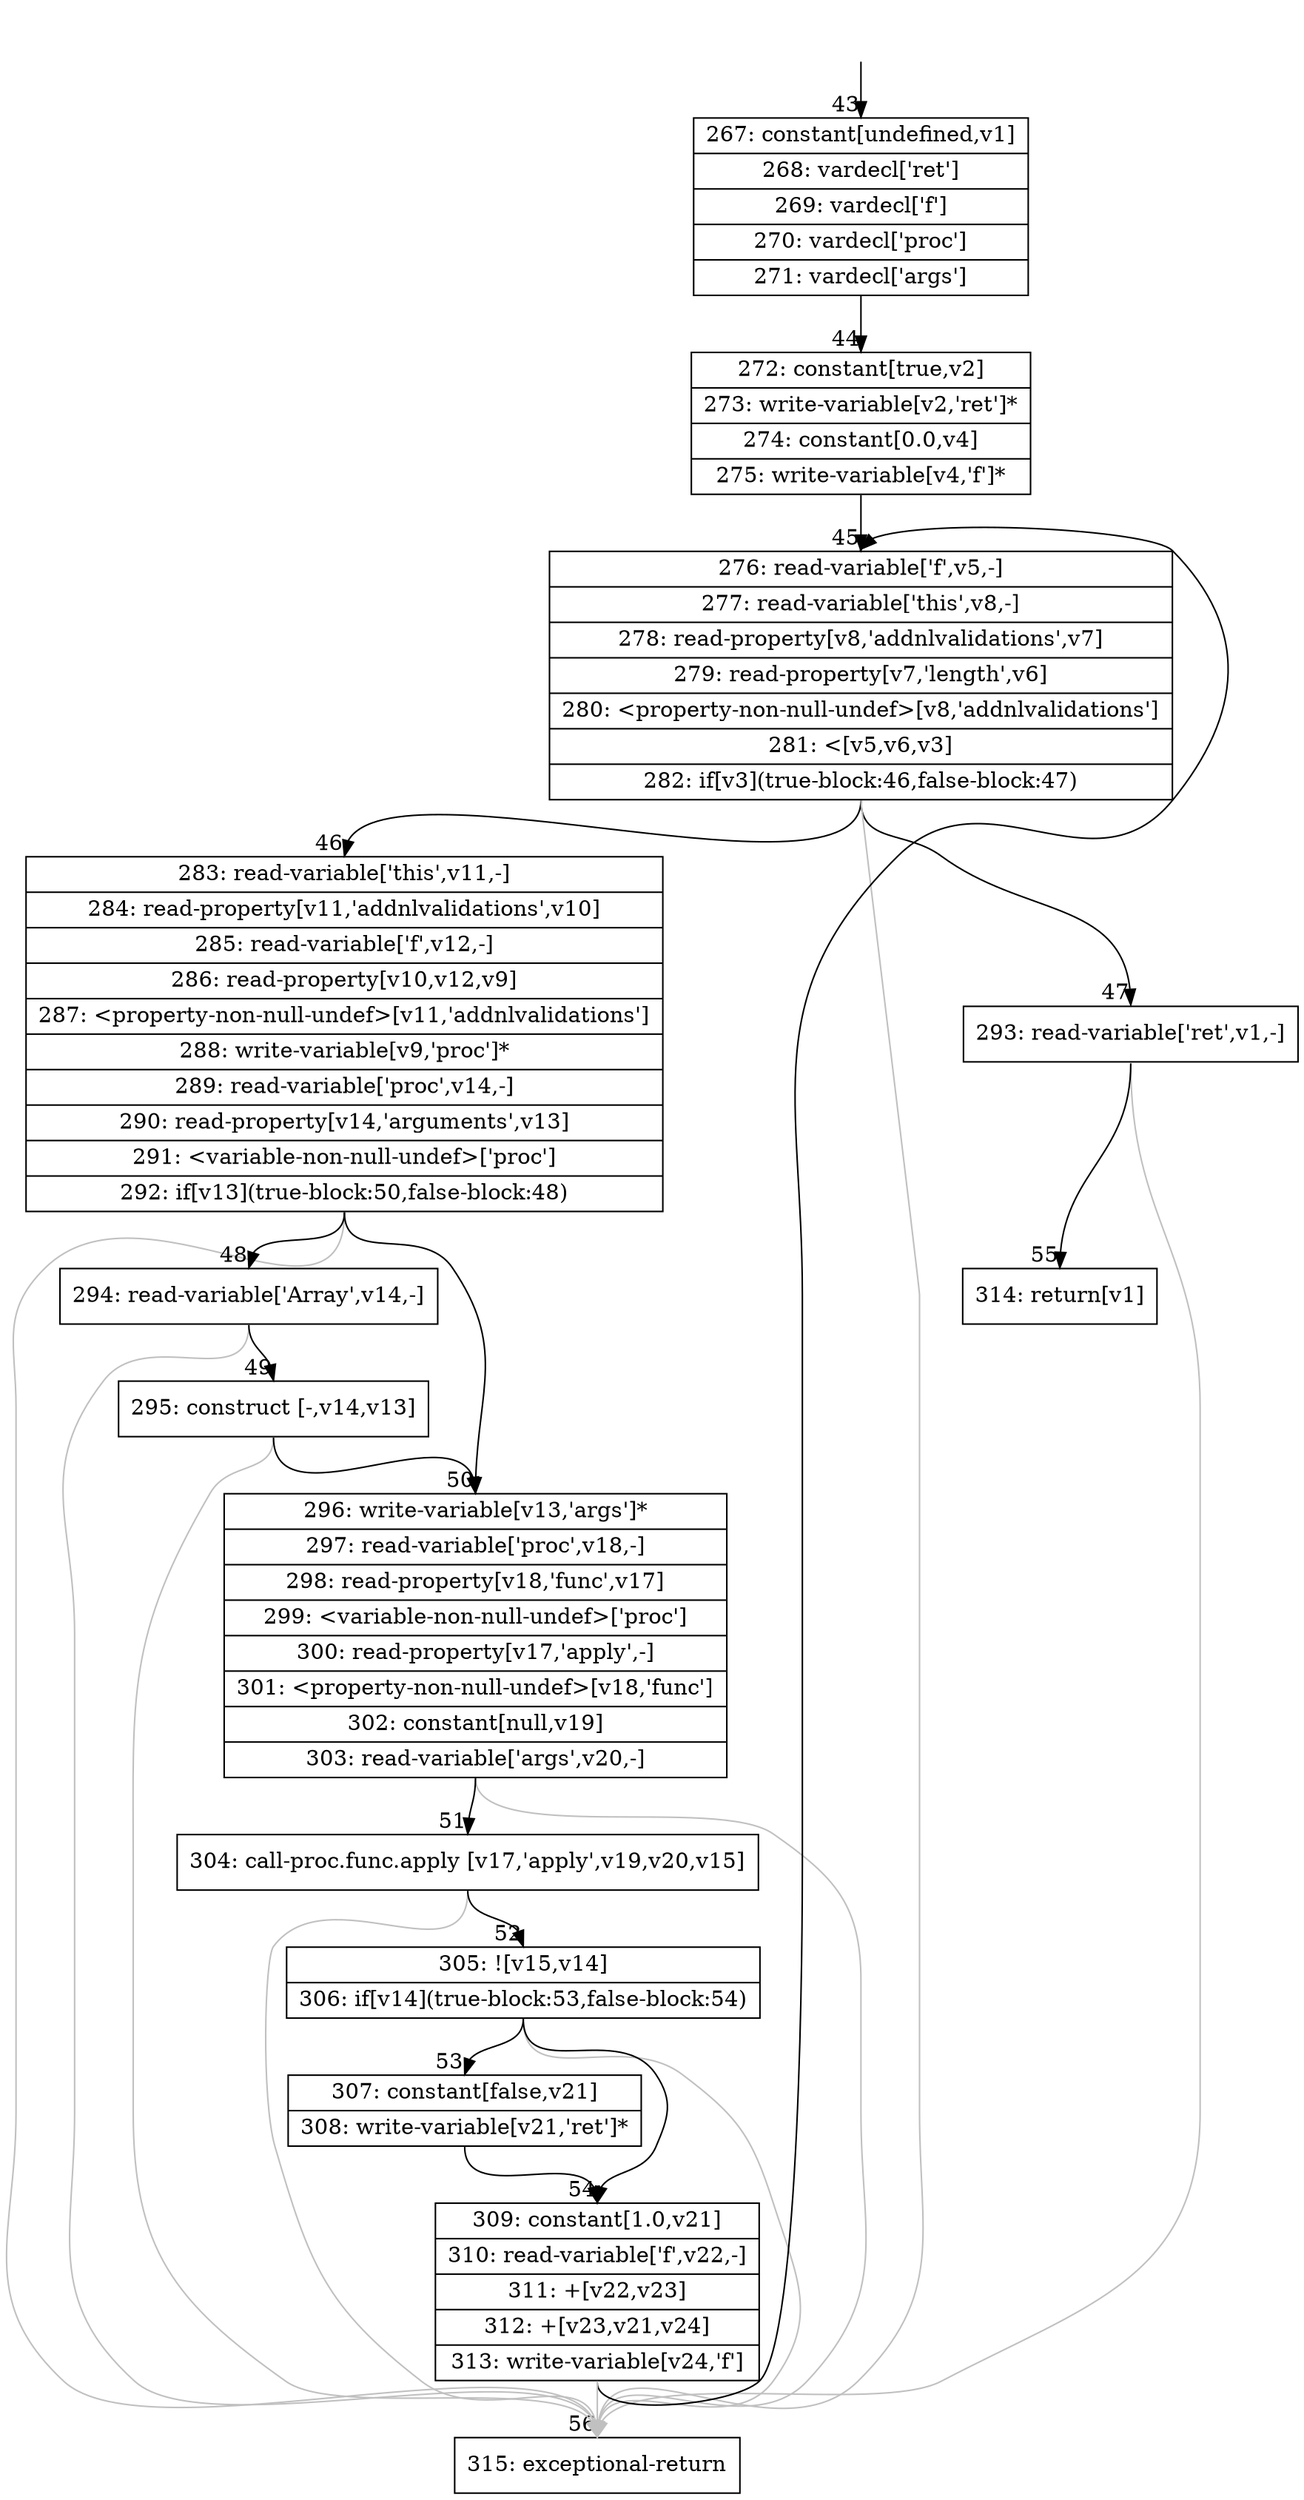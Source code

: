 digraph {
rankdir="TD"
BB_entry5[shape=none,label=""];
BB_entry5 -> BB43 [tailport=s, headport=n, headlabel="    43"]
BB43 [shape=record label="{267: constant[undefined,v1]|268: vardecl['ret']|269: vardecl['f']|270: vardecl['proc']|271: vardecl['args']}" ] 
BB43 -> BB44 [tailport=s, headport=n, headlabel="      44"]
BB44 [shape=record label="{272: constant[true,v2]|273: write-variable[v2,'ret']*|274: constant[0.0,v4]|275: write-variable[v4,'f']*}" ] 
BB44 -> BB45 [tailport=s, headport=n, headlabel="      45"]
BB45 [shape=record label="{276: read-variable['f',v5,-]|277: read-variable['this',v8,-]|278: read-property[v8,'addnlvalidations',v7]|279: read-property[v7,'length',v6]|280: \<property-non-null-undef\>[v8,'addnlvalidations']|281: \<[v5,v6,v3]|282: if[v3](true-block:46,false-block:47)}" ] 
BB45 -> BB46 [tailport=s, headport=n, headlabel="      46"]
BB45 -> BB47 [tailport=s, headport=n, headlabel="      47"]
BB45 -> BB56 [tailport=s, headport=n, color=gray, headlabel="      56"]
BB46 [shape=record label="{283: read-variable['this',v11,-]|284: read-property[v11,'addnlvalidations',v10]|285: read-variable['f',v12,-]|286: read-property[v10,v12,v9]|287: \<property-non-null-undef\>[v11,'addnlvalidations']|288: write-variable[v9,'proc']*|289: read-variable['proc',v14,-]|290: read-property[v14,'arguments',v13]|291: \<variable-non-null-undef\>['proc']|292: if[v13](true-block:50,false-block:48)}" ] 
BB46 -> BB50 [tailport=s, headport=n, headlabel="      50"]
BB46 -> BB48 [tailport=s, headport=n, headlabel="      48"]
BB46 -> BB56 [tailport=s, headport=n, color=gray]
BB47 [shape=record label="{293: read-variable['ret',v1,-]}" ] 
BB47 -> BB55 [tailport=s, headport=n, headlabel="      55"]
BB47 -> BB56 [tailport=s, headport=n, color=gray]
BB48 [shape=record label="{294: read-variable['Array',v14,-]}" ] 
BB48 -> BB49 [tailport=s, headport=n, headlabel="      49"]
BB48 -> BB56 [tailport=s, headport=n, color=gray]
BB49 [shape=record label="{295: construct [-,v14,v13]}" ] 
BB49 -> BB50 [tailport=s, headport=n]
BB49 -> BB56 [tailport=s, headport=n, color=gray]
BB50 [shape=record label="{296: write-variable[v13,'args']*|297: read-variable['proc',v18,-]|298: read-property[v18,'func',v17]|299: \<variable-non-null-undef\>['proc']|300: read-property[v17,'apply',-]|301: \<property-non-null-undef\>[v18,'func']|302: constant[null,v19]|303: read-variable['args',v20,-]}" ] 
BB50 -> BB51 [tailport=s, headport=n, headlabel="      51"]
BB50 -> BB56 [tailport=s, headport=n, color=gray]
BB51 [shape=record label="{304: call-proc.func.apply [v17,'apply',v19,v20,v15]}" ] 
BB51 -> BB52 [tailport=s, headport=n, headlabel="      52"]
BB51 -> BB56 [tailport=s, headport=n, color=gray]
BB52 [shape=record label="{305: ![v15,v14]|306: if[v14](true-block:53,false-block:54)}" ] 
BB52 -> BB53 [tailport=s, headport=n, headlabel="      53"]
BB52 -> BB54 [tailport=s, headport=n, headlabel="      54"]
BB52 -> BB56 [tailport=s, headport=n, color=gray]
BB53 [shape=record label="{307: constant[false,v21]|308: write-variable[v21,'ret']*}" ] 
BB53 -> BB54 [tailport=s, headport=n]
BB54 [shape=record label="{309: constant[1.0,v21]|310: read-variable['f',v22,-]|311: +[v22,v23]|312: +[v23,v21,v24]|313: write-variable[v24,'f']}" ] 
BB54 -> BB45 [tailport=s, headport=n]
BB54 -> BB56 [tailport=s, headport=n, color=gray]
BB55 [shape=record label="{314: return[v1]}" ] 
BB56 [shape=record label="{315: exceptional-return}" ] 
//#$~ 111
}
